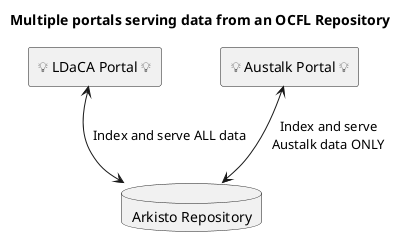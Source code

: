 
@startuml
title: Multiple portals serving data from an OCFL Repository

rectangle "💡 LDaCA Portal 💡" as portal {

}

rectangle "💡 Austalk Portal 💡" as aportal {

}

database "Arkisto Repository" as repo {

}

portal <-down-> repo : Index and serve ALL data 
aportal <-down-> repo : Index and serve\nAustalk data ONLY 
@enduml
